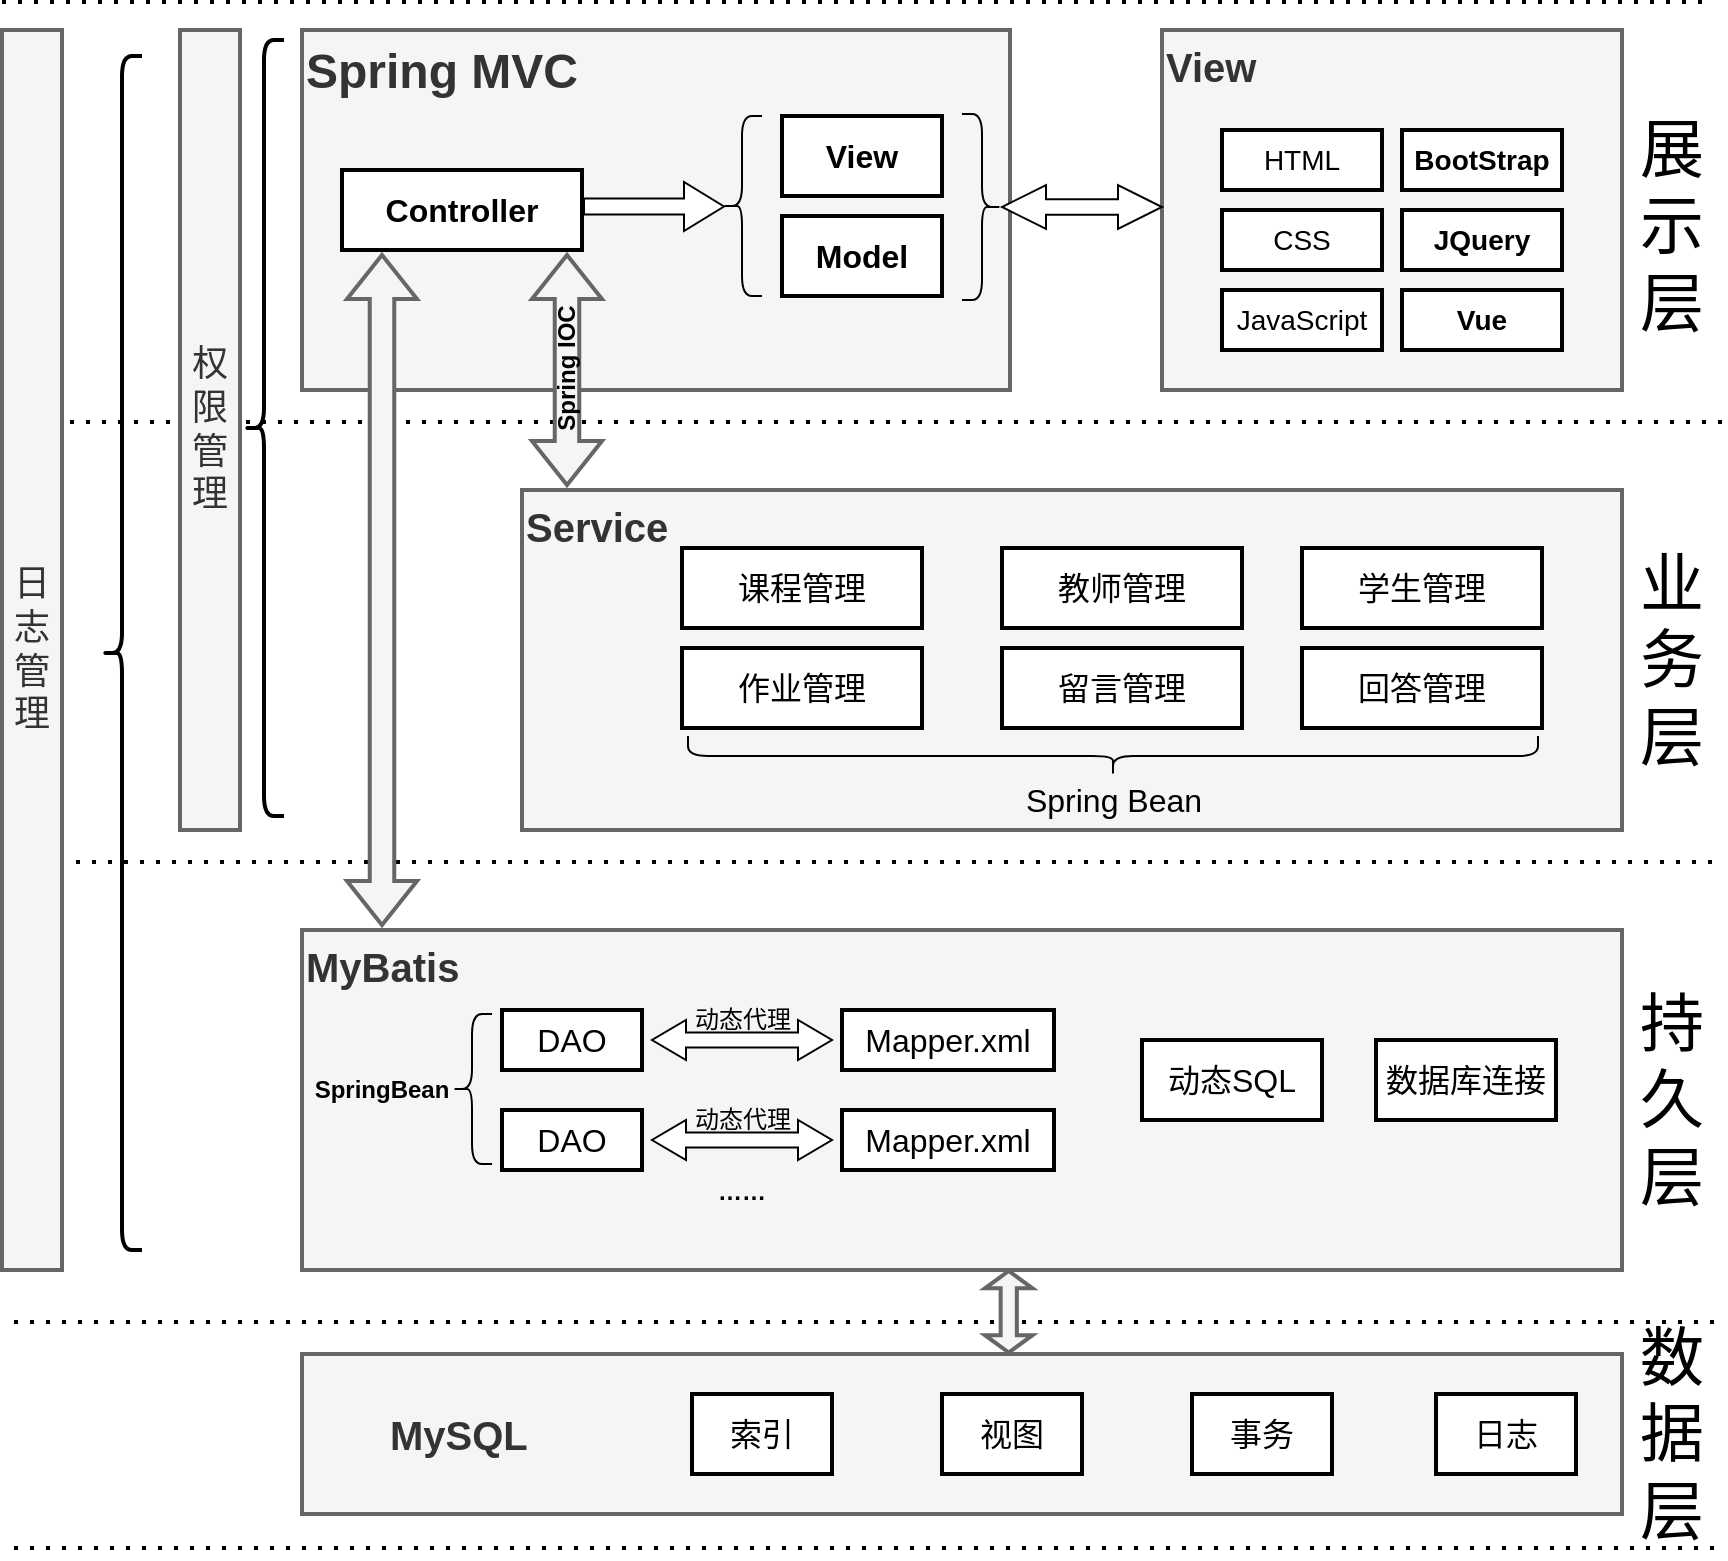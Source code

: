 <mxfile version="18.1.1" type="github">
  <diagram id="GWL1tyACcfKWv3i7i1S1" name="第 1 页">
    <mxGraphModel dx="2249" dy="794" grid="1" gridSize="10" guides="1" tooltips="1" connect="1" arrows="1" fold="1" page="1" pageScale="1" pageWidth="827" pageHeight="1169" math="0" shadow="0">
      <root>
        <mxCell id="0" />
        <mxCell id="1" parent="0" />
        <mxCell id="rnqOAp0dXpBQ4vosInEp-37" value="" style="endArrow=none;dashed=1;html=1;dashPattern=1 3;strokeWidth=2;rounded=0;" parent="1" edge="1">
          <mxGeometry width="50" height="50" relative="1" as="geometry">
            <mxPoint x="-85" y="546" as="sourcePoint" />
            <mxPoint x="765" y="546" as="targetPoint" />
          </mxGeometry>
        </mxCell>
        <mxCell id="rnqOAp0dXpBQ4vosInEp-25" value="" style="endArrow=none;dashed=1;html=1;dashPattern=1 3;strokeWidth=2;rounded=0;" parent="1" edge="1">
          <mxGeometry width="50" height="50" relative="1" as="geometry">
            <mxPoint x="-80" y="326" as="sourcePoint" />
            <mxPoint x="770" y="326" as="targetPoint" />
          </mxGeometry>
        </mxCell>
        <mxCell id="rnqOAp0dXpBQ4vosInEp-1" value="" style="endArrow=none;dashed=1;html=1;dashPattern=1 3;strokeWidth=2;rounded=0;" parent="1" edge="1">
          <mxGeometry width="50" height="50" relative="1" as="geometry">
            <mxPoint x="-90" y="116" as="sourcePoint" />
            <mxPoint x="760" y="116" as="targetPoint" />
          </mxGeometry>
        </mxCell>
        <mxCell id="rnqOAp0dXpBQ4vosInEp-2" value="展示层" style="text;html=1;strokeColor=none;fillColor=none;align=center;verticalAlign=middle;whiteSpace=wrap;rounded=0;fontSize=32;horizontal=1;fontStyle=0" parent="1" vertex="1">
          <mxGeometry x="730" y="165" width="30" height="125" as="geometry" />
        </mxCell>
        <mxCell id="rnqOAp0dXpBQ4vosInEp-3" value="View" style="rounded=0;whiteSpace=wrap;html=1;fontSize=20;fillColor=#f5f5f5;fontColor=#333333;strokeColor=#666666;verticalAlign=top;align=left;fontStyle=1;strokeWidth=2;" parent="1" vertex="1">
          <mxGeometry x="490" y="130" width="230" height="180" as="geometry" />
        </mxCell>
        <mxCell id="rnqOAp0dXpBQ4vosInEp-11" value="" style="group;fontStyle=1;strokeWidth=1;" parent="1" vertex="1" connectable="0">
          <mxGeometry x="520" y="180" width="170" height="110" as="geometry" />
        </mxCell>
        <mxCell id="rnqOAp0dXpBQ4vosInEp-4" value="HTML" style="rounded=0;whiteSpace=wrap;html=1;fontSize=14;strokeWidth=2;" parent="rnqOAp0dXpBQ4vosInEp-11" vertex="1">
          <mxGeometry width="80" height="30" as="geometry" />
        </mxCell>
        <mxCell id="rnqOAp0dXpBQ4vosInEp-6" value="CSS" style="rounded=0;whiteSpace=wrap;html=1;fontSize=14;strokeWidth=2;" parent="rnqOAp0dXpBQ4vosInEp-11" vertex="1">
          <mxGeometry y="40" width="80" height="30" as="geometry" />
        </mxCell>
        <mxCell id="rnqOAp0dXpBQ4vosInEp-7" value="JavaScript" style="rounded=0;whiteSpace=wrap;html=1;fontSize=14;strokeWidth=2;" parent="rnqOAp0dXpBQ4vosInEp-11" vertex="1">
          <mxGeometry y="80" width="80" height="30" as="geometry" />
        </mxCell>
        <mxCell id="rnqOAp0dXpBQ4vosInEp-8" value="BootStrap" style="rounded=0;whiteSpace=wrap;html=1;fontSize=14;fontStyle=1;strokeWidth=2;" parent="rnqOAp0dXpBQ4vosInEp-11" vertex="1">
          <mxGeometry x="90" width="80" height="30" as="geometry" />
        </mxCell>
        <mxCell id="rnqOAp0dXpBQ4vosInEp-9" value="JQuery" style="rounded=0;whiteSpace=wrap;html=1;fontSize=14;fontStyle=1;strokeWidth=2;" parent="rnqOAp0dXpBQ4vosInEp-11" vertex="1">
          <mxGeometry x="90" y="40" width="80" height="30" as="geometry" />
        </mxCell>
        <mxCell id="rnqOAp0dXpBQ4vosInEp-10" value="Vue" style="rounded=0;whiteSpace=wrap;html=1;fontSize=14;fontStyle=1;strokeWidth=2;" parent="rnqOAp0dXpBQ4vosInEp-11" vertex="1">
          <mxGeometry x="90" y="80" width="80" height="30" as="geometry" />
        </mxCell>
        <mxCell id="rnqOAp0dXpBQ4vosInEp-12" value="Spring MVC" style="rounded=0;whiteSpace=wrap;html=1;fontSize=24;fillColor=#f5f5f5;fontColor=#333333;strokeColor=#666666;verticalAlign=top;align=left;fontStyle=1;strokeWidth=2;" parent="1" vertex="1">
          <mxGeometry x="60" y="130" width="354" height="180" as="geometry" />
        </mxCell>
        <mxCell id="rnqOAp0dXpBQ4vosInEp-14" value="Controller" style="rounded=0;whiteSpace=wrap;html=1;fontSize=16;fontStyle=1;strokeWidth=2;" parent="1" vertex="1">
          <mxGeometry x="80" y="200" width="120" height="40" as="geometry" />
        </mxCell>
        <mxCell id="rnqOAp0dXpBQ4vosInEp-15" value="View" style="rounded=0;whiteSpace=wrap;html=1;fontSize=16;strokeWidth=2;fontStyle=1" parent="1" vertex="1">
          <mxGeometry x="300" y="173" width="80" height="40" as="geometry" />
        </mxCell>
        <mxCell id="rnqOAp0dXpBQ4vosInEp-16" value="Model" style="rounded=0;whiteSpace=wrap;html=1;fontSize=16;strokeWidth=2;fontStyle=1" parent="1" vertex="1">
          <mxGeometry x="300" y="223" width="80" height="40" as="geometry" />
        </mxCell>
        <mxCell id="rnqOAp0dXpBQ4vosInEp-17" value="" style="shape=curlyBracket;whiteSpace=wrap;html=1;rounded=1;fontSize=16;strokeWidth=1;" parent="1" vertex="1">
          <mxGeometry x="270" y="173" width="20" height="90" as="geometry" />
        </mxCell>
        <mxCell id="rnqOAp0dXpBQ4vosInEp-18" value="" style="shape=curlyBracket;whiteSpace=wrap;html=1;rounded=1;flipH=1;fontSize=16;strokeWidth=1;" parent="1" vertex="1">
          <mxGeometry x="390" y="172" width="20" height="93" as="geometry" />
        </mxCell>
        <mxCell id="rnqOAp0dXpBQ4vosInEp-20" value="" style="html=1;shadow=0;dashed=0;align=center;verticalAlign=middle;shape=mxgraph.arrows2.arrow;dy=0.67;dx=20;notch=0;fontSize=16;strokeWidth=1;" parent="1" vertex="1">
          <mxGeometry x="201" y="206" width="70" height="24.5" as="geometry" />
        </mxCell>
        <mxCell id="rnqOAp0dXpBQ4vosInEp-22" value="" style="html=1;shadow=0;dashed=0;align=center;verticalAlign=middle;shape=mxgraph.arrows2.twoWayArrow;dy=0.65;dx=22;fontSize=16;strokeWidth=1;" parent="1" vertex="1">
          <mxGeometry x="410" y="207.5" width="80" height="22" as="geometry" />
        </mxCell>
        <mxCell id="rnqOAp0dXpBQ4vosInEp-23" value="权限管理" style="rounded=0;whiteSpace=wrap;html=1;fontSize=18;strokeWidth=2;fillColor=#f5f5f5;fontColor=#333333;strokeColor=#666666;" parent="1" vertex="1">
          <mxGeometry x="-1" y="130" width="30" height="400" as="geometry" />
        </mxCell>
        <mxCell id="rnqOAp0dXpBQ4vosInEp-24" value="日志管理" style="rounded=0;whiteSpace=wrap;html=1;fontSize=18;strokeWidth=2;fillColor=#f5f5f5;fontColor=#333333;strokeColor=#666666;" parent="1" vertex="1">
          <mxGeometry x="-90" y="130" width="30" height="620" as="geometry" />
        </mxCell>
        <mxCell id="rnqOAp0dXpBQ4vosInEp-26" value="Service" style="rounded=0;whiteSpace=wrap;html=1;fontSize=20;strokeWidth=2;fillColor=#f5f5f5;fontColor=#333333;strokeColor=#666666;fontStyle=1;verticalAlign=top;align=left;" parent="1" vertex="1">
          <mxGeometry x="170" y="360" width="550" height="170" as="geometry" />
        </mxCell>
        <mxCell id="rnqOAp0dXpBQ4vosInEp-35" value="" style="group" parent="1" vertex="1" connectable="0">
          <mxGeometry x="250" y="389" width="430" height="141" as="geometry" />
        </mxCell>
        <mxCell id="rnqOAp0dXpBQ4vosInEp-27" value="课程管理" style="rounded=0;whiteSpace=wrap;html=1;fontSize=16;strokeWidth=2;" parent="rnqOAp0dXpBQ4vosInEp-35" vertex="1">
          <mxGeometry width="120" height="40" as="geometry" />
        </mxCell>
        <mxCell id="rnqOAp0dXpBQ4vosInEp-28" value="作业管理" style="rounded=0;whiteSpace=wrap;html=1;fontSize=16;strokeWidth=2;" parent="rnqOAp0dXpBQ4vosInEp-35" vertex="1">
          <mxGeometry y="50" width="120" height="40" as="geometry" />
        </mxCell>
        <mxCell id="rnqOAp0dXpBQ4vosInEp-29" value="学生管理" style="rounded=0;whiteSpace=wrap;html=1;fontSize=16;strokeWidth=2;" parent="rnqOAp0dXpBQ4vosInEp-35" vertex="1">
          <mxGeometry x="310" width="120" height="40" as="geometry" />
        </mxCell>
        <mxCell id="rnqOAp0dXpBQ4vosInEp-30" value="教师管理" style="rounded=0;whiteSpace=wrap;html=1;fontSize=16;strokeWidth=2;" parent="rnqOAp0dXpBQ4vosInEp-35" vertex="1">
          <mxGeometry x="160" width="120" height="40" as="geometry" />
        </mxCell>
        <mxCell id="rnqOAp0dXpBQ4vosInEp-31" value="留言管理" style="rounded=0;whiteSpace=wrap;html=1;fontSize=16;strokeWidth=2;" parent="rnqOAp0dXpBQ4vosInEp-35" vertex="1">
          <mxGeometry x="160" y="50" width="120" height="40" as="geometry" />
        </mxCell>
        <mxCell id="rnqOAp0dXpBQ4vosInEp-32" value="回答管理" style="rounded=0;whiteSpace=wrap;html=1;fontSize=16;strokeWidth=2;fontStyle=0" parent="rnqOAp0dXpBQ4vosInEp-35" vertex="1">
          <mxGeometry x="310" y="50" width="120" height="40" as="geometry" />
        </mxCell>
        <mxCell id="rnqOAp0dXpBQ4vosInEp-33" value="" style="shape=curlyBracket;whiteSpace=wrap;html=1;rounded=1;flipH=1;fontSize=16;strokeWidth=1;rotation=90;" parent="rnqOAp0dXpBQ4vosInEp-35" vertex="1">
          <mxGeometry x="205.5" y="-108.5" width="20" height="425" as="geometry" />
        </mxCell>
        <mxCell id="rnqOAp0dXpBQ4vosInEp-34" value="Spring Bean" style="text;html=1;strokeColor=none;fillColor=none;align=center;verticalAlign=middle;whiteSpace=wrap;rounded=0;fontSize=16;" parent="rnqOAp0dXpBQ4vosInEp-35" vertex="1">
          <mxGeometry x="155.5" y="111" width="120" height="30" as="geometry" />
        </mxCell>
        <mxCell id="rnqOAp0dXpBQ4vosInEp-36" value="" style="shape=curlyBracket;whiteSpace=wrap;html=1;rounded=1;fontFamily=宋体;fontSize=18;strokeWidth=2;" parent="1" vertex="1">
          <mxGeometry x="31" y="135" width="20" height="388" as="geometry" />
        </mxCell>
        <mxCell id="rnqOAp0dXpBQ4vosInEp-38" value="MyBatis" style="rounded=0;whiteSpace=wrap;html=1;fontFamily=Helvetica;fontSize=20;strokeWidth=2;fillColor=#f5f5f5;fontColor=#333333;strokeColor=#666666;align=left;verticalAlign=top;fontStyle=1" parent="1" vertex="1">
          <mxGeometry x="60" y="580" width="660" height="170" as="geometry" />
        </mxCell>
        <mxCell id="rnqOAp0dXpBQ4vosInEp-39" value="DAO" style="rounded=0;whiteSpace=wrap;html=1;fontFamily=Helvetica;fontSize=16;strokeWidth=2;fontStyle=0" parent="1" vertex="1">
          <mxGeometry x="160" y="620" width="70" height="30" as="geometry" />
        </mxCell>
        <mxCell id="rnqOAp0dXpBQ4vosInEp-40" value="DAO" style="rounded=0;whiteSpace=wrap;html=1;fontFamily=Helvetica;fontSize=16;strokeWidth=2;fontStyle=0" parent="1" vertex="1">
          <mxGeometry x="160" y="670" width="70" height="30" as="geometry" />
        </mxCell>
        <mxCell id="rnqOAp0dXpBQ4vosInEp-41" value="Mapper.xml" style="rounded=0;whiteSpace=wrap;html=1;fontFamily=Helvetica;fontSize=16;strokeWidth=2;" parent="1" vertex="1">
          <mxGeometry x="330" y="620" width="106" height="30" as="geometry" />
        </mxCell>
        <mxCell id="rnqOAp0dXpBQ4vosInEp-43" value="Mapper.xml" style="rounded=0;whiteSpace=wrap;html=1;fontFamily=Helvetica;fontSize=16;strokeWidth=2;" parent="1" vertex="1">
          <mxGeometry x="330" y="670" width="106" height="30" as="geometry" />
        </mxCell>
        <mxCell id="rnqOAp0dXpBQ4vosInEp-44" value="动态代理" style="html=1;shadow=0;dashed=0;align=center;verticalAlign=top;shape=mxgraph.arrows2.twoWayArrow;dy=0.62;dx=17;fontFamily=Helvetica;fontSize=12;strokeWidth=1;labelPosition=center;verticalLabelPosition=top;spacing=8;" parent="1" vertex="1">
          <mxGeometry x="235" y="625" width="90" height="20" as="geometry" />
        </mxCell>
        <mxCell id="rnqOAp0dXpBQ4vosInEp-45" value="动态代理" style="html=1;shadow=0;dashed=0;align=center;verticalAlign=top;shape=mxgraph.arrows2.twoWayArrow;dy=0.62;dx=17;fontFamily=Helvetica;fontSize=12;strokeWidth=1;labelPosition=center;verticalLabelPosition=top;spacing=8;" parent="1" vertex="1">
          <mxGeometry x="235" y="675" width="90" height="20" as="geometry" />
        </mxCell>
        <mxCell id="rnqOAp0dXpBQ4vosInEp-46" value="……" style="text;html=1;strokeColor=none;fillColor=none;align=center;verticalAlign=middle;whiteSpace=wrap;rounded=0;fontFamily=Helvetica;fontSize=12;fontStyle=1" parent="1" vertex="1">
          <mxGeometry x="250" y="706" width="60" height="10" as="geometry" />
        </mxCell>
        <mxCell id="rnqOAp0dXpBQ4vosInEp-47" value="动态SQL" style="rounded=0;whiteSpace=wrap;html=1;fontFamily=Helvetica;fontSize=16;strokeWidth=2;" parent="1" vertex="1">
          <mxGeometry x="480" y="635" width="90" height="40" as="geometry" />
        </mxCell>
        <mxCell id="rnqOAp0dXpBQ4vosInEp-48" value="数据库连接" style="rounded=0;whiteSpace=wrap;html=1;fontFamily=Helvetica;fontSize=16;strokeWidth=2;" parent="1" vertex="1">
          <mxGeometry x="597" y="635" width="90" height="40" as="geometry" />
        </mxCell>
        <mxCell id="rnqOAp0dXpBQ4vosInEp-49" value="" style="shape=curlyBracket;whiteSpace=wrap;html=1;rounded=1;fontFamily=Helvetica;fontSize=16;strokeWidth=1;" parent="1" vertex="1">
          <mxGeometry x="135" y="622" width="20" height="75" as="geometry" />
        </mxCell>
        <mxCell id="rnqOAp0dXpBQ4vosInEp-50" value="SpringBean" style="text;html=1;strokeColor=none;fillColor=none;align=center;verticalAlign=middle;whiteSpace=wrap;rounded=0;fontFamily=Helvetica;fontSize=12;fontStyle=1" parent="1" vertex="1">
          <mxGeometry x="70" y="644.5" width="60" height="30" as="geometry" />
        </mxCell>
        <mxCell id="rnqOAp0dXpBQ4vosInEp-51" value="" style="html=1;shadow=0;dashed=0;align=center;verticalAlign=middle;shape=mxgraph.arrows2.twoWayArrow;dy=0.65;dx=22;fontFamily=Helvetica;fontSize=12;strokeWidth=2;rotation=90;fillColor=#f5f5f5;fontColor=#333333;strokeColor=#666666;" parent="1" vertex="1">
          <mxGeometry x="-67.5" y="392.5" width="335" height="35" as="geometry" />
        </mxCell>
        <mxCell id="rnqOAp0dXpBQ4vosInEp-52" value="Spring IOC" style="html=1;shadow=0;dashed=0;align=center;verticalAlign=middle;shape=mxgraph.arrows2.twoWayArrow;dy=0.65;dx=22;fontFamily=Helvetica;fontSize=12;strokeWidth=2;rotation=270;fillColor=#f5f5f5;fontColor=#000000;strokeColor=#666666;fontStyle=1" parent="1" vertex="1">
          <mxGeometry x="135" y="282.5" width="115" height="35" as="geometry" />
        </mxCell>
        <mxCell id="rnqOAp0dXpBQ4vosInEp-53" value="业务层" style="text;html=1;strokeColor=none;fillColor=none;align=center;verticalAlign=middle;whiteSpace=wrap;rounded=0;fontSize=32;horizontal=1;fontStyle=0" parent="1" vertex="1">
          <mxGeometry x="730" y="382.5" width="30" height="125" as="geometry" />
        </mxCell>
        <mxCell id="rnqOAp0dXpBQ4vosInEp-54" value="持久层" style="text;html=1;strokeColor=none;fillColor=none;align=center;verticalAlign=middle;whiteSpace=wrap;rounded=0;fontSize=32;horizontal=1;fontStyle=0" parent="1" vertex="1">
          <mxGeometry x="730" y="602.5" width="30" height="125" as="geometry" />
        </mxCell>
        <mxCell id="rnqOAp0dXpBQ4vosInEp-55" value="" style="endArrow=none;dashed=1;html=1;dashPattern=1 3;strokeWidth=2;rounded=0;" parent="1" edge="1">
          <mxGeometry width="50" height="50" relative="1" as="geometry">
            <mxPoint x="-84" y="776" as="sourcePoint" />
            <mxPoint x="766" y="776" as="targetPoint" />
          </mxGeometry>
        </mxCell>
        <mxCell id="rnqOAp0dXpBQ4vosInEp-56" value="" style="shape=curlyBracket;whiteSpace=wrap;html=1;rounded=1;fontFamily=Helvetica;fontSize=32;fontColor=#000000;strokeWidth=2;" parent="1" vertex="1">
          <mxGeometry x="-40" y="143" width="20" height="597" as="geometry" />
        </mxCell>
        <mxCell id="rnqOAp0dXpBQ4vosInEp-57" value="" style="endArrow=none;dashed=1;html=1;dashPattern=1 3;strokeWidth=2;rounded=0;" parent="1" edge="1">
          <mxGeometry width="50" height="50" relative="1" as="geometry">
            <mxPoint x="-84" y="889" as="sourcePoint" />
            <mxPoint x="766" y="889" as="targetPoint" />
          </mxGeometry>
        </mxCell>
        <mxCell id="rnqOAp0dXpBQ4vosInEp-59" value="MySQL" style="rounded=0;whiteSpace=wrap;html=1;fontFamily=Helvetica;fontSize=20;fontColor=#333333;strokeWidth=2;fillColor=#f5f5f5;strokeColor=#666666;fontStyle=1;align=left;verticalAlign=middle;spacingLeft=42;" parent="1" vertex="1">
          <mxGeometry x="60" y="792" width="660" height="80" as="geometry" />
        </mxCell>
        <mxCell id="rnqOAp0dXpBQ4vosInEp-60" value="索引" style="rounded=0;whiteSpace=wrap;html=1;fontFamily=Helvetica;fontSize=16;fontColor=#000000;strokeWidth=2;" parent="1" vertex="1">
          <mxGeometry x="255" y="812" width="70" height="40" as="geometry" />
        </mxCell>
        <mxCell id="rnqOAp0dXpBQ4vosInEp-61" value="视图" style="rounded=0;whiteSpace=wrap;html=1;fontFamily=Helvetica;fontSize=16;fontColor=#000000;strokeWidth=2;" parent="1" vertex="1">
          <mxGeometry x="380" y="812" width="70" height="40" as="geometry" />
        </mxCell>
        <mxCell id="rnqOAp0dXpBQ4vosInEp-62" value="事务&lt;span style=&quot;color: rgba(0, 0, 0, 0); font-family: monospace; font-size: 0px; text-align: start;&quot;&gt;%3CmxGraphModel%3E%3Croot%3E%3CmxCell%20id%3D%220%22%2F%3E%3CmxCell%20id%3D%221%22%20parent%3D%220%22%2F%3E%3CmxCell%20id%3D%222%22%20value%3D%22%E7%B4%A2%E5%BC%95%22%20style%3D%22rounded%3D0%3BwhiteSpace%3Dwrap%3Bhtml%3D1%3BfontFamily%3DHelvetica%3BfontSize%3D16%3BfontColor%3D%23000000%3BstrokeWidth%3D2%3B%22%20vertex%3D%221%22%20parent%3D%221%22%3E%3CmxGeometry%20x%3D%22255%22%20y%3D%22810%22%20width%3D%2270%22%20height%3D%2240%22%20as%3D%22geometry%22%2F%3E%3C%2FmxCell%3E%3C%2Froot%3E%3C%2FmxGraphModel%3E&lt;/span&gt;" style="rounded=0;whiteSpace=wrap;html=1;fontFamily=Helvetica;fontSize=16;fontColor=#000000;strokeWidth=2;" parent="1" vertex="1">
          <mxGeometry x="505" y="812" width="70" height="40" as="geometry" />
        </mxCell>
        <mxCell id="rnqOAp0dXpBQ4vosInEp-63" value="日志" style="rounded=0;whiteSpace=wrap;html=1;fontFamily=Helvetica;fontSize=16;fontColor=#000000;strokeWidth=2;" parent="1" vertex="1">
          <mxGeometry x="627" y="812" width="70" height="40" as="geometry" />
        </mxCell>
        <mxCell id="rnqOAp0dXpBQ4vosInEp-64" value="数据层" style="text;html=1;strokeColor=none;fillColor=none;align=center;verticalAlign=middle;whiteSpace=wrap;rounded=0;fontSize=32;horizontal=1;fontStyle=0" parent="1" vertex="1">
          <mxGeometry x="730" y="769.5" width="30" height="125" as="geometry" />
        </mxCell>
        <mxCell id="0ebDg6GAo7YLKRXNr9sM-1" value="" style="html=1;shadow=0;dashed=0;align=center;verticalAlign=middle;shape=mxgraph.arrows2.twoWayArrow;dy=0.66;dx=8.63;rotation=90;fillColor=#f5f5f5;fontColor=#333333;strokeColor=#666666;strokeWidth=2;" parent="1" vertex="1">
          <mxGeometry x="393" y="759" width="40.75" height="23.75" as="geometry" />
        </mxCell>
      </root>
    </mxGraphModel>
  </diagram>
</mxfile>
